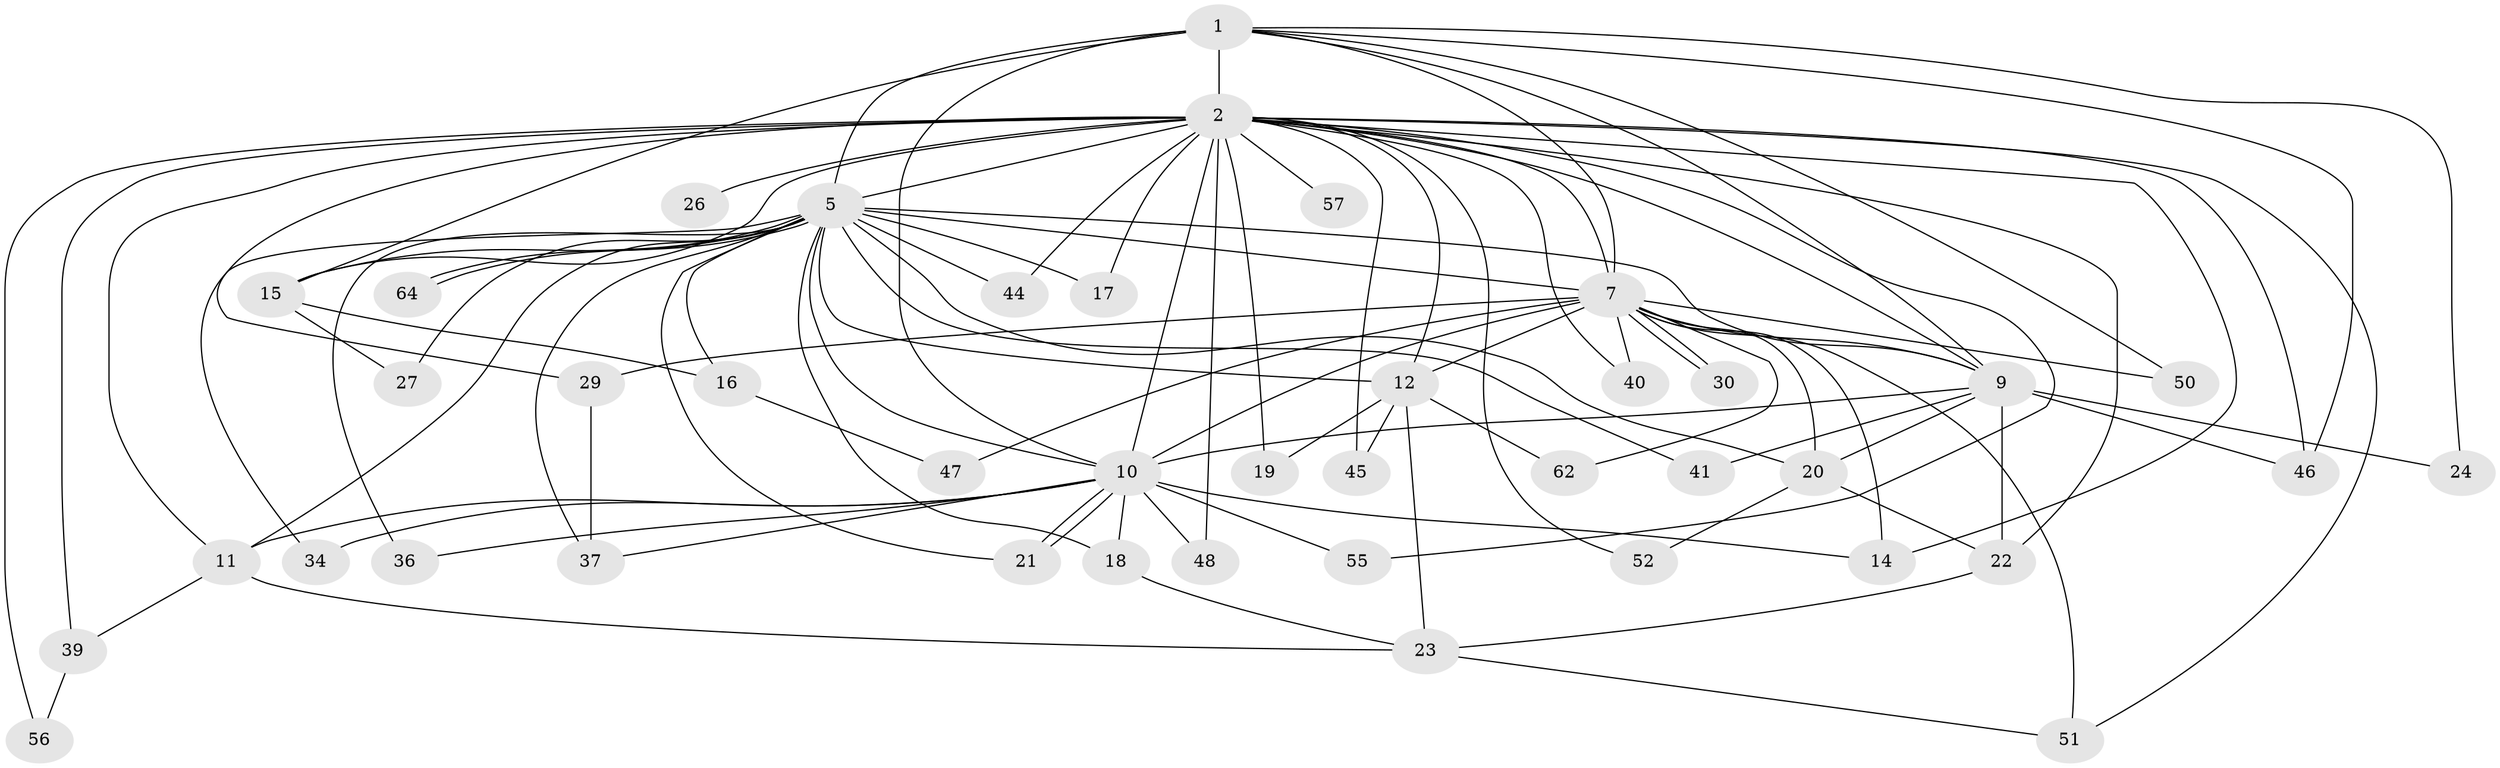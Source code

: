 // original degree distribution, {13: 0.011904761904761904, 18: 0.011904761904761904, 19: 0.011904761904761904, 20: 0.011904761904761904, 25: 0.011904761904761904, 17: 0.011904761904761904, 27: 0.011904761904761904, 12: 0.011904761904761904, 16: 0.011904761904761904, 24: 0.011904761904761904, 5: 0.05952380952380952, 7: 0.011904761904761904, 2: 0.5714285714285714, 3: 0.17857142857142858, 4: 0.047619047619047616, 6: 0.011904761904761904}
// Generated by graph-tools (version 1.1) at 2025/13/03/09/25 04:13:53]
// undirected, 42 vertices, 97 edges
graph export_dot {
graph [start="1"]
  node [color=gray90,style=filled];
  1;
  2 [super="+43+13+42+3+4"];
  5 [super="+28+67+83+33+32"];
  7 [super="+38+58+68"];
  9 [super="+53"];
  10;
  11 [super="+59"];
  12;
  14 [super="+60"];
  15 [super="+75"];
  16;
  17;
  18;
  19;
  20 [super="+78"];
  21 [super="+25"];
  22;
  23 [super="+69"];
  24;
  26;
  27;
  29 [super="+65+63"];
  30;
  34;
  36 [super="+77"];
  37;
  39;
  40;
  41;
  44;
  45;
  46 [super="+70"];
  47;
  48;
  50;
  51 [super="+73"];
  52;
  55;
  56;
  57;
  62;
  64;
  1 -- 2 [weight=5];
  1 -- 5;
  1 -- 7;
  1 -- 9;
  1 -- 10;
  1 -- 24;
  1 -- 50;
  1 -- 46;
  1 -- 15;
  2 -- 5 [weight=9];
  2 -- 7 [weight=7];
  2 -- 9 [weight=5];
  2 -- 10 [weight=7];
  2 -- 12;
  2 -- 26 [weight=2];
  2 -- 39 [weight=2];
  2 -- 45;
  2 -- 46;
  2 -- 52;
  2 -- 15;
  2 -- 19;
  2 -- 22 [weight=2];
  2 -- 40;
  2 -- 48;
  2 -- 55 [weight=2];
  2 -- 57;
  2 -- 11;
  2 -- 14;
  2 -- 17;
  2 -- 29 [weight=2];
  2 -- 44;
  2 -- 51;
  2 -- 56;
  5 -- 7;
  5 -- 9;
  5 -- 10 [weight=3];
  5 -- 15;
  5 -- 16;
  5 -- 17;
  5 -- 18;
  5 -- 27;
  5 -- 37;
  5 -- 64;
  5 -- 64;
  5 -- 34;
  5 -- 20;
  5 -- 36 [weight=2];
  5 -- 41;
  5 -- 21;
  5 -- 12;
  5 -- 44;
  5 -- 11;
  7 -- 9 [weight=2];
  7 -- 10 [weight=2];
  7 -- 12;
  7 -- 14;
  7 -- 20;
  7 -- 29;
  7 -- 30;
  7 -- 30;
  7 -- 40;
  7 -- 47;
  7 -- 50;
  7 -- 62;
  7 -- 51;
  9 -- 10;
  9 -- 20;
  9 -- 22;
  9 -- 24 [weight=2];
  9 -- 41;
  9 -- 46;
  10 -- 11;
  10 -- 18;
  10 -- 21;
  10 -- 21;
  10 -- 34;
  10 -- 37;
  10 -- 48;
  10 -- 55;
  10 -- 36;
  10 -- 14;
  11 -- 39;
  11 -- 23;
  12 -- 19;
  12 -- 45;
  12 -- 62;
  12 -- 23;
  15 -- 16;
  15 -- 27;
  16 -- 47;
  18 -- 23;
  20 -- 52;
  20 -- 22;
  22 -- 23;
  23 -- 51;
  29 -- 37;
  39 -- 56;
}
